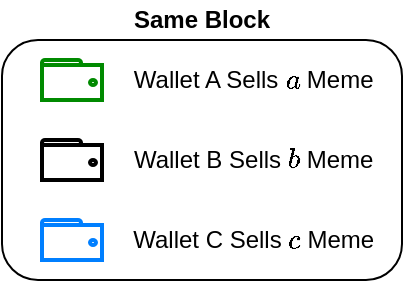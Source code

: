 <mxfile version="28.0.6">
  <diagram name="Page-1" id="TUYloGP3IxvWaJOQYz36">
    <mxGraphModel dx="2946" dy="1272" grid="1" gridSize="10" guides="1" tooltips="1" connect="1" arrows="1" fold="1" page="1" pageScale="1" pageWidth="1654" pageHeight="1169" math="1" shadow="0">
      <root>
        <mxCell id="0" />
        <mxCell id="1" parent="0" />
        <mxCell id="xsM1BEv939oAehP6_Vt--4" value="" style="rounded=1;whiteSpace=wrap;html=1;" parent="1" vertex="1">
          <mxGeometry x="440" y="370" width="200" height="120" as="geometry" />
        </mxCell>
        <mxCell id="xsM1BEv939oAehP6_Vt--5" value="&lt;b&gt;Same Block&lt;/b&gt;" style="text;html=1;align=center;verticalAlign=middle;whiteSpace=wrap;rounded=0;" parent="1" vertex="1">
          <mxGeometry x="500" y="350" width="80" height="20" as="geometry" />
        </mxCell>
        <mxCell id="xsM1BEv939oAehP6_Vt--7" value="" style="html=1;verticalLabelPosition=bottom;align=center;labelBackgroundColor=#ffffff;verticalAlign=top;strokeWidth=2;strokeColor=#000000;shadow=0;dashed=0;shape=mxgraph.ios7.icons.wallet;" parent="1" vertex="1">
          <mxGeometry x="460" y="420" width="30" height="20" as="geometry" />
        </mxCell>
        <mxCell id="xsM1BEv939oAehP6_Vt--8" value="" style="html=1;verticalLabelPosition=bottom;align=center;labelBackgroundColor=#ffffff;verticalAlign=top;strokeWidth=2;strokeColor=#008A00;shadow=0;dashed=0;shape=mxgraph.ios7.icons.wallet;" parent="1" vertex="1">
          <mxGeometry x="460" y="380" width="30" height="20" as="geometry" />
        </mxCell>
        <mxCell id="xsM1BEv939oAehP6_Vt--10" value="" style="html=1;verticalLabelPosition=bottom;align=center;labelBackgroundColor=#ffffff;verticalAlign=top;strokeWidth=2;strokeColor=#007FFF;shadow=0;dashed=0;shape=mxgraph.ios7.icons.wallet;" parent="1" vertex="1">
          <mxGeometry x="460" y="460" width="30" height="20" as="geometry" />
        </mxCell>
        <mxCell id="xsM1BEv939oAehP6_Vt--11" value="Wallet B Sells \(b\)&lt;span style=&quot;background-color: transparent; color: light-dark(rgb(0, 0, 0), rgb(255, 255, 255));&quot;&gt;&amp;nbsp;Meme&amp;nbsp;&lt;/span&gt;" style="text;html=1;align=center;verticalAlign=middle;whiteSpace=wrap;rounded=0;" parent="1" vertex="1">
          <mxGeometry x="500" y="420" width="135" height="20" as="geometry" />
        </mxCell>
        <mxCell id="xsM1BEv939oAehP6_Vt--15" value="Wallet C Sells \(c\)&lt;span style=&quot;background-color: transparent; color: light-dark(rgb(0, 0, 0), rgb(255, 255, 255));&quot;&gt;&amp;nbsp;Meme&amp;nbsp;&lt;/span&gt;" style="text;html=1;align=center;verticalAlign=middle;whiteSpace=wrap;rounded=0;" parent="1" vertex="1">
          <mxGeometry x="500" y="460" width="135" height="20" as="geometry" />
        </mxCell>
        <mxCell id="xsM1BEv939oAehP6_Vt--23" value="Wallet A Sells \(a\)&lt;span style=&quot;background-color: transparent; color: light-dark(rgb(0, 0, 0), rgb(255, 255, 255));&quot;&gt;&amp;nbsp;Meme&amp;nbsp;&lt;/span&gt;" style="text;html=1;align=center;verticalAlign=middle;whiteSpace=wrap;rounded=0;" parent="1" vertex="1">
          <mxGeometry x="500" y="380" width="135" height="20" as="geometry" />
        </mxCell>
      </root>
    </mxGraphModel>
  </diagram>
</mxfile>
